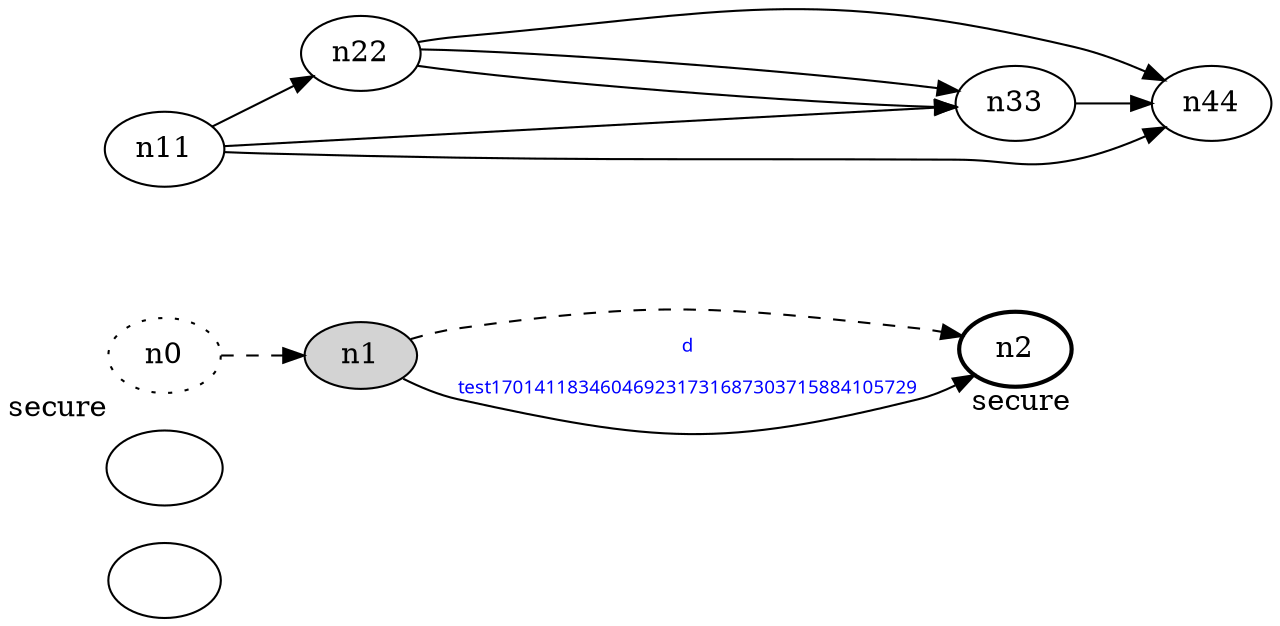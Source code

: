digraph test170141183460469231731687303715884105729 {󠁢
	rankdir=LR;
󠁽	n0 [style=dotted, xlabel="secure"];
	n1 [height=0, wเidth=1, colo󠀵r=red, style=filled];
	n2 [style=bold, xlabel="secure"];
	n0 -> n1 -> n2[style=dashed];
	n1 -> n2 [fontname="comic sans", label="d\n\l\G", fontcolor=blue, fontsize=9];
	n11 -> n22;
	n11 -> n33;
	n11 -> n44;
	n22 -> n33;
	n22 -> n33;
	n22 -> n44;
	n33 -> n44;
}

